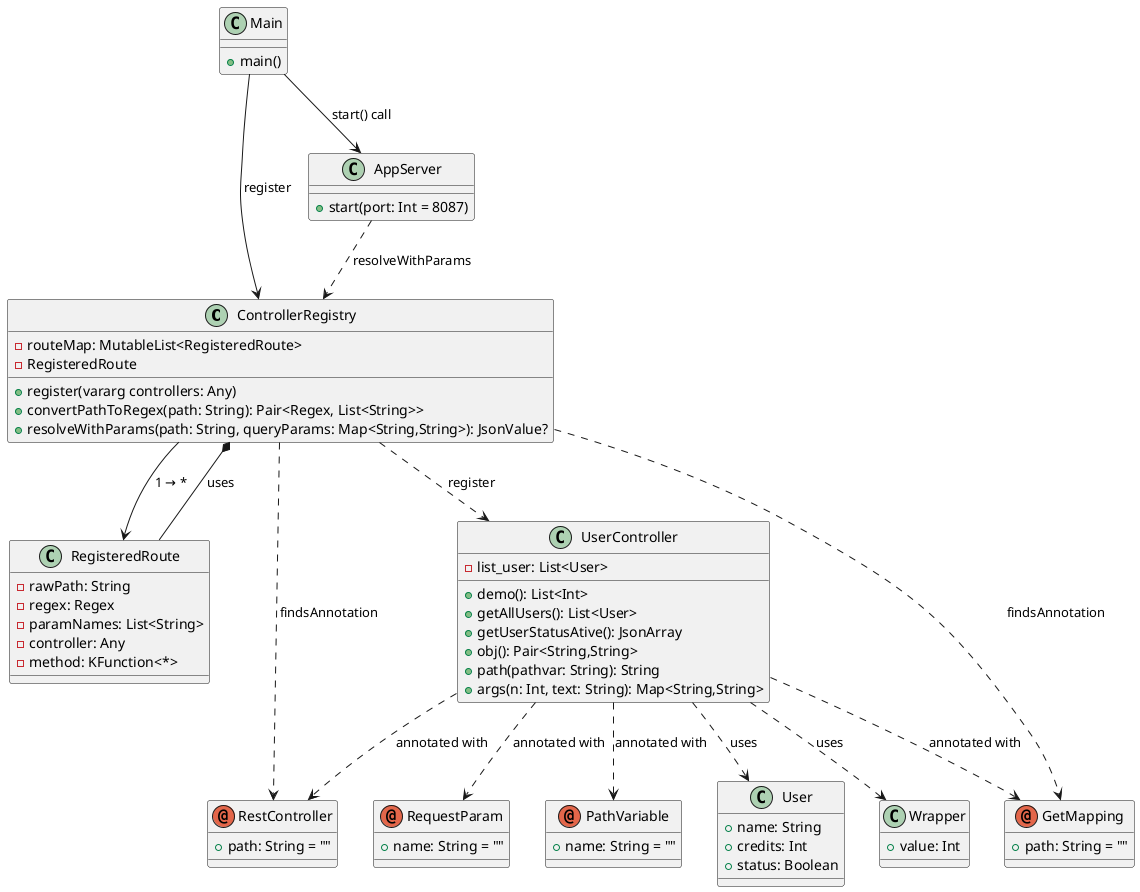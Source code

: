 @startuml

' Pacote Framework.Core

class ControllerRegistry {
    - routeMap: MutableList<RegisteredRoute>
    - RegisteredRoute
    + register(vararg controllers: Any)
    + convertPathToRegex(path: String): Pair<Regex, List<String>>
    + resolveWithParams(path: String, queryParams: Map<String,String>): JsonValue?
}

class RegisteredRoute {
    - rawPath: String
    - regex: Regex
    - paramNames: List<String>
    - controller: Any
    - method: KFunction<*>
}

ControllerRegistry *-- RegisteredRoute : uses

' Pacote Server
class AppServer {
    + start(port: Int = 8087)
}

' Pacote Controllers

class UserController {
    - list_user: List<User>
    + demo(): List<Int>
    + getAllUsers(): List<User>
    + getUserStatusAtive(): JsonArray
    + obj(): Pair<String,String>
    + path(pathvar: String): String
    + args(n: Int, text: String): Map<String,String>
}

class User {
    + name: String
    + credits: Int
    + status: Boolean
}

class Wrapper {
    + value: Int
}

class Main{
 + main()
}


' Annotations

annotation RestController {
    + path: String = ""
}
annotation GetMapping {
    + path: String = ""
}
annotation RequestParam {
    + name: String = ""
}
annotation PathVariable {
    + name: String = ""
}


' Relações entre ControllerRegistry e UserController
ControllerRegistry ..> UserController : register
UserController ..>  User : uses
UserController ..>  Wrapper : uses

' Relações entre ControllerRegistry e annotations
ControllerRegistry ..> RestController : findsAnnotation
ControllerRegistry ..> GetMapping : findsAnnotation
ControllerRegistry --> RegisteredRoute : 1 → *
UserController ..> RestController : annotated with
UserController ..> GetMapping : annotated with
UserController ..> RequestParam : annotated with
UserController ..> PathVariable : annotated with

Main --> ControllerRegistry : register
Main --> AppServer : start() call

AppServer ..> ControllerRegistry : resolveWithParams

@enduml
